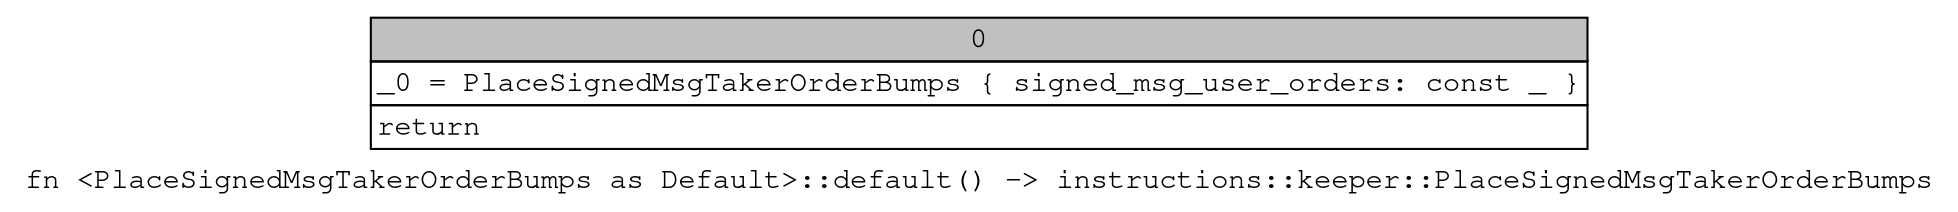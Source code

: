 digraph Mir_0_9901 {
    graph [fontname="Courier, monospace"];
    node [fontname="Courier, monospace"];
    edge [fontname="Courier, monospace"];
    label=<fn &lt;PlaceSignedMsgTakerOrderBumps as Default&gt;::default() -&gt; instructions::keeper::PlaceSignedMsgTakerOrderBumps<br align="left"/>>;
    bb0__0_9901 [shape="none", label=<<table border="0" cellborder="1" cellspacing="0"><tr><td bgcolor="gray" align="center" colspan="1">0</td></tr><tr><td align="left" balign="left">_0 = PlaceSignedMsgTakerOrderBumps { signed_msg_user_orders: const _ }<br/></td></tr><tr><td align="left">return</td></tr></table>>];
}
